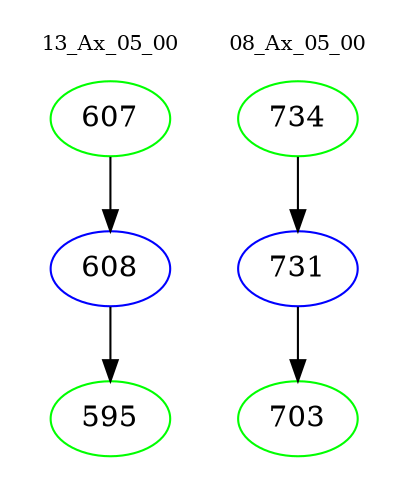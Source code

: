 digraph{
subgraph cluster_0 {
color = white
label = "13_Ax_05_00";
fontsize=10;
T0_607 [label="607", color="green"]
T0_607 -> T0_608 [color="black"]
T0_608 [label="608", color="blue"]
T0_608 -> T0_595 [color="black"]
T0_595 [label="595", color="green"]
}
subgraph cluster_1 {
color = white
label = "08_Ax_05_00";
fontsize=10;
T1_734 [label="734", color="green"]
T1_734 -> T1_731 [color="black"]
T1_731 [label="731", color="blue"]
T1_731 -> T1_703 [color="black"]
T1_703 [label="703", color="green"]
}
}

